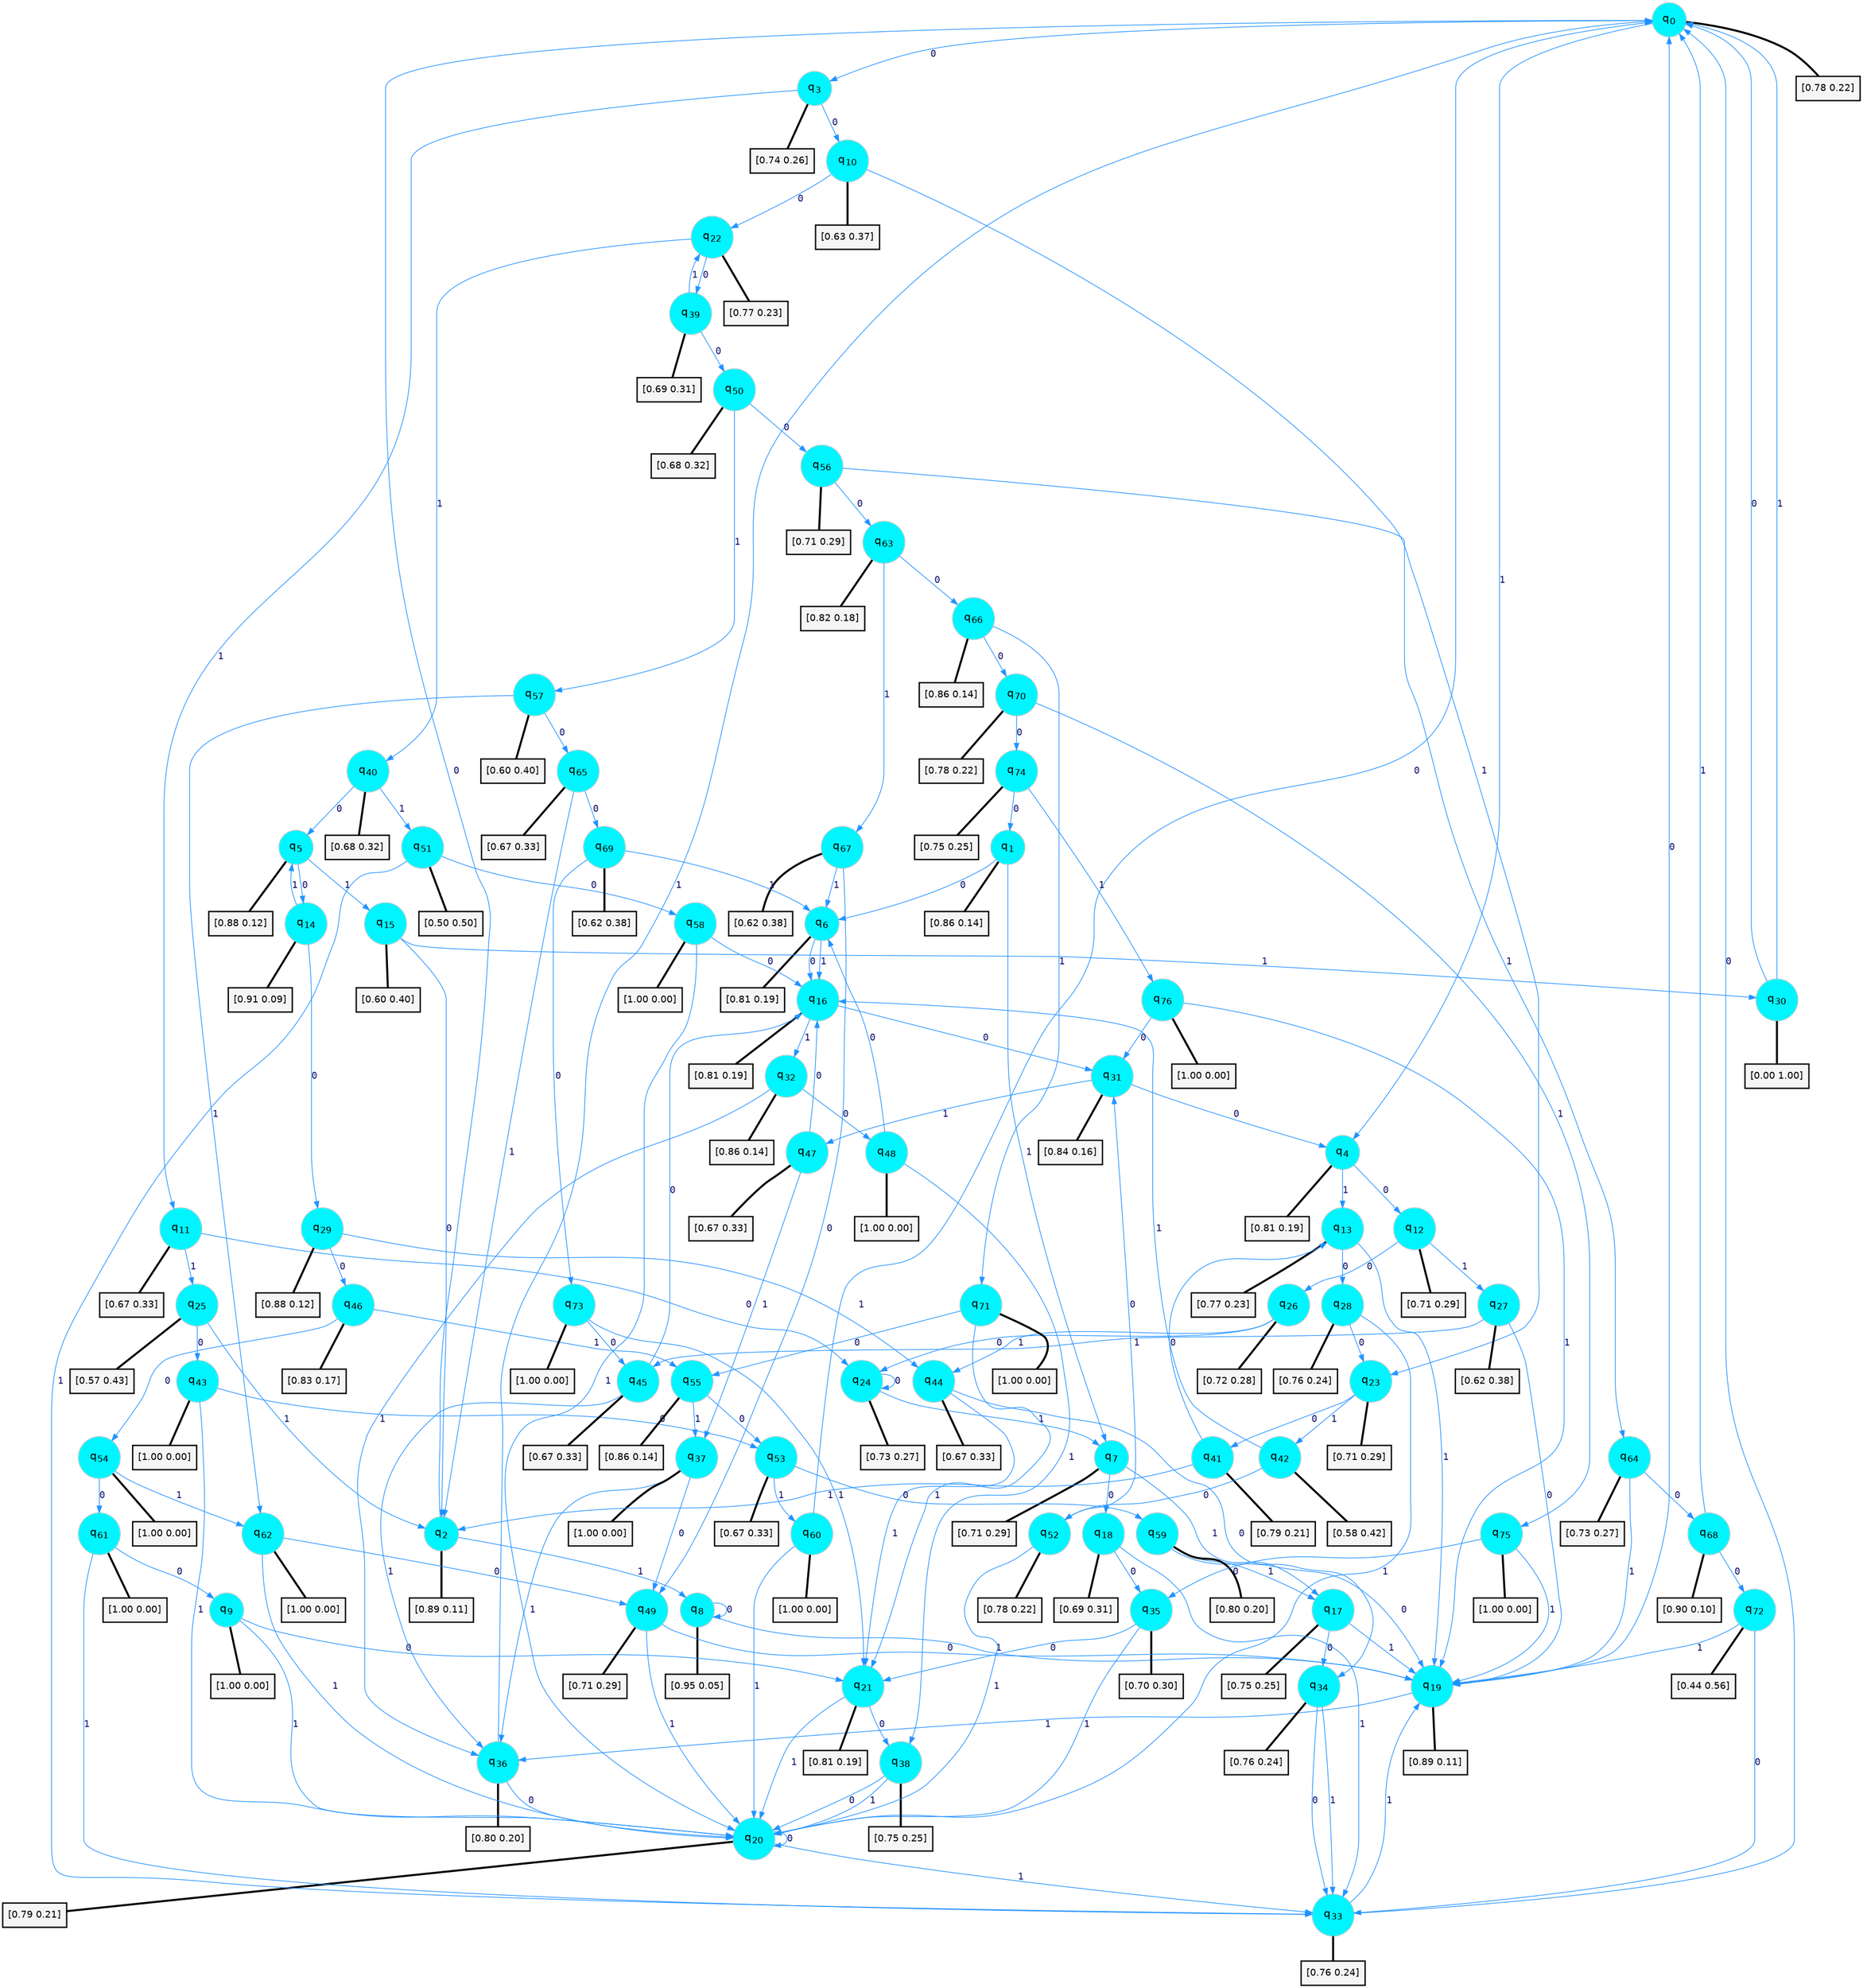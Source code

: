digraph G {
graph [
bgcolor=transparent, dpi=300, rankdir=TD, size="40,25"];
node [
color=gray, fillcolor=turquoise1, fontcolor=black, fontname=Helvetica, fontsize=16, fontweight=bold, shape=circle, style=filled];
edge [
arrowsize=1, color=dodgerblue1, fontcolor=midnightblue, fontname=courier, fontweight=bold, penwidth=1, style=solid, weight=20];
0[label=<q<SUB>0</SUB>>];
1[label=<q<SUB>1</SUB>>];
2[label=<q<SUB>2</SUB>>];
3[label=<q<SUB>3</SUB>>];
4[label=<q<SUB>4</SUB>>];
5[label=<q<SUB>5</SUB>>];
6[label=<q<SUB>6</SUB>>];
7[label=<q<SUB>7</SUB>>];
8[label=<q<SUB>8</SUB>>];
9[label=<q<SUB>9</SUB>>];
10[label=<q<SUB>10</SUB>>];
11[label=<q<SUB>11</SUB>>];
12[label=<q<SUB>12</SUB>>];
13[label=<q<SUB>13</SUB>>];
14[label=<q<SUB>14</SUB>>];
15[label=<q<SUB>15</SUB>>];
16[label=<q<SUB>16</SUB>>];
17[label=<q<SUB>17</SUB>>];
18[label=<q<SUB>18</SUB>>];
19[label=<q<SUB>19</SUB>>];
20[label=<q<SUB>20</SUB>>];
21[label=<q<SUB>21</SUB>>];
22[label=<q<SUB>22</SUB>>];
23[label=<q<SUB>23</SUB>>];
24[label=<q<SUB>24</SUB>>];
25[label=<q<SUB>25</SUB>>];
26[label=<q<SUB>26</SUB>>];
27[label=<q<SUB>27</SUB>>];
28[label=<q<SUB>28</SUB>>];
29[label=<q<SUB>29</SUB>>];
30[label=<q<SUB>30</SUB>>];
31[label=<q<SUB>31</SUB>>];
32[label=<q<SUB>32</SUB>>];
33[label=<q<SUB>33</SUB>>];
34[label=<q<SUB>34</SUB>>];
35[label=<q<SUB>35</SUB>>];
36[label=<q<SUB>36</SUB>>];
37[label=<q<SUB>37</SUB>>];
38[label=<q<SUB>38</SUB>>];
39[label=<q<SUB>39</SUB>>];
40[label=<q<SUB>40</SUB>>];
41[label=<q<SUB>41</SUB>>];
42[label=<q<SUB>42</SUB>>];
43[label=<q<SUB>43</SUB>>];
44[label=<q<SUB>44</SUB>>];
45[label=<q<SUB>45</SUB>>];
46[label=<q<SUB>46</SUB>>];
47[label=<q<SUB>47</SUB>>];
48[label=<q<SUB>48</SUB>>];
49[label=<q<SUB>49</SUB>>];
50[label=<q<SUB>50</SUB>>];
51[label=<q<SUB>51</SUB>>];
52[label=<q<SUB>52</SUB>>];
53[label=<q<SUB>53</SUB>>];
54[label=<q<SUB>54</SUB>>];
55[label=<q<SUB>55</SUB>>];
56[label=<q<SUB>56</SUB>>];
57[label=<q<SUB>57</SUB>>];
58[label=<q<SUB>58</SUB>>];
59[label=<q<SUB>59</SUB>>];
60[label=<q<SUB>60</SUB>>];
61[label=<q<SUB>61</SUB>>];
62[label=<q<SUB>62</SUB>>];
63[label=<q<SUB>63</SUB>>];
64[label=<q<SUB>64</SUB>>];
65[label=<q<SUB>65</SUB>>];
66[label=<q<SUB>66</SUB>>];
67[label=<q<SUB>67</SUB>>];
68[label=<q<SUB>68</SUB>>];
69[label=<q<SUB>69</SUB>>];
70[label=<q<SUB>70</SUB>>];
71[label=<q<SUB>71</SUB>>];
72[label=<q<SUB>72</SUB>>];
73[label=<q<SUB>73</SUB>>];
74[label=<q<SUB>74</SUB>>];
75[label=<q<SUB>75</SUB>>];
76[label=<q<SUB>76</SUB>>];
77[label="[0.78 0.22]", shape=box,fontcolor=black, fontname=Helvetica, fontsize=14, penwidth=2, fillcolor=whitesmoke,color=black];
78[label="[0.86 0.14]", shape=box,fontcolor=black, fontname=Helvetica, fontsize=14, penwidth=2, fillcolor=whitesmoke,color=black];
79[label="[0.89 0.11]", shape=box,fontcolor=black, fontname=Helvetica, fontsize=14, penwidth=2, fillcolor=whitesmoke,color=black];
80[label="[0.74 0.26]", shape=box,fontcolor=black, fontname=Helvetica, fontsize=14, penwidth=2, fillcolor=whitesmoke,color=black];
81[label="[0.81 0.19]", shape=box,fontcolor=black, fontname=Helvetica, fontsize=14, penwidth=2, fillcolor=whitesmoke,color=black];
82[label="[0.88 0.12]", shape=box,fontcolor=black, fontname=Helvetica, fontsize=14, penwidth=2, fillcolor=whitesmoke,color=black];
83[label="[0.81 0.19]", shape=box,fontcolor=black, fontname=Helvetica, fontsize=14, penwidth=2, fillcolor=whitesmoke,color=black];
84[label="[0.71 0.29]", shape=box,fontcolor=black, fontname=Helvetica, fontsize=14, penwidth=2, fillcolor=whitesmoke,color=black];
85[label="[0.95 0.05]", shape=box,fontcolor=black, fontname=Helvetica, fontsize=14, penwidth=2, fillcolor=whitesmoke,color=black];
86[label="[1.00 0.00]", shape=box,fontcolor=black, fontname=Helvetica, fontsize=14, penwidth=2, fillcolor=whitesmoke,color=black];
87[label="[0.63 0.37]", shape=box,fontcolor=black, fontname=Helvetica, fontsize=14, penwidth=2, fillcolor=whitesmoke,color=black];
88[label="[0.67 0.33]", shape=box,fontcolor=black, fontname=Helvetica, fontsize=14, penwidth=2, fillcolor=whitesmoke,color=black];
89[label="[0.71 0.29]", shape=box,fontcolor=black, fontname=Helvetica, fontsize=14, penwidth=2, fillcolor=whitesmoke,color=black];
90[label="[0.77 0.23]", shape=box,fontcolor=black, fontname=Helvetica, fontsize=14, penwidth=2, fillcolor=whitesmoke,color=black];
91[label="[0.91 0.09]", shape=box,fontcolor=black, fontname=Helvetica, fontsize=14, penwidth=2, fillcolor=whitesmoke,color=black];
92[label="[0.60 0.40]", shape=box,fontcolor=black, fontname=Helvetica, fontsize=14, penwidth=2, fillcolor=whitesmoke,color=black];
93[label="[0.81 0.19]", shape=box,fontcolor=black, fontname=Helvetica, fontsize=14, penwidth=2, fillcolor=whitesmoke,color=black];
94[label="[0.75 0.25]", shape=box,fontcolor=black, fontname=Helvetica, fontsize=14, penwidth=2, fillcolor=whitesmoke,color=black];
95[label="[0.69 0.31]", shape=box,fontcolor=black, fontname=Helvetica, fontsize=14, penwidth=2, fillcolor=whitesmoke,color=black];
96[label="[0.89 0.11]", shape=box,fontcolor=black, fontname=Helvetica, fontsize=14, penwidth=2, fillcolor=whitesmoke,color=black];
97[label="[0.79 0.21]", shape=box,fontcolor=black, fontname=Helvetica, fontsize=14, penwidth=2, fillcolor=whitesmoke,color=black];
98[label="[0.81 0.19]", shape=box,fontcolor=black, fontname=Helvetica, fontsize=14, penwidth=2, fillcolor=whitesmoke,color=black];
99[label="[0.77 0.23]", shape=box,fontcolor=black, fontname=Helvetica, fontsize=14, penwidth=2, fillcolor=whitesmoke,color=black];
100[label="[0.71 0.29]", shape=box,fontcolor=black, fontname=Helvetica, fontsize=14, penwidth=2, fillcolor=whitesmoke,color=black];
101[label="[0.73 0.27]", shape=box,fontcolor=black, fontname=Helvetica, fontsize=14, penwidth=2, fillcolor=whitesmoke,color=black];
102[label="[0.57 0.43]", shape=box,fontcolor=black, fontname=Helvetica, fontsize=14, penwidth=2, fillcolor=whitesmoke,color=black];
103[label="[0.72 0.28]", shape=box,fontcolor=black, fontname=Helvetica, fontsize=14, penwidth=2, fillcolor=whitesmoke,color=black];
104[label="[0.62 0.38]", shape=box,fontcolor=black, fontname=Helvetica, fontsize=14, penwidth=2, fillcolor=whitesmoke,color=black];
105[label="[0.76 0.24]", shape=box,fontcolor=black, fontname=Helvetica, fontsize=14, penwidth=2, fillcolor=whitesmoke,color=black];
106[label="[0.88 0.12]", shape=box,fontcolor=black, fontname=Helvetica, fontsize=14, penwidth=2, fillcolor=whitesmoke,color=black];
107[label="[0.00 1.00]", shape=box,fontcolor=black, fontname=Helvetica, fontsize=14, penwidth=2, fillcolor=whitesmoke,color=black];
108[label="[0.84 0.16]", shape=box,fontcolor=black, fontname=Helvetica, fontsize=14, penwidth=2, fillcolor=whitesmoke,color=black];
109[label="[0.86 0.14]", shape=box,fontcolor=black, fontname=Helvetica, fontsize=14, penwidth=2, fillcolor=whitesmoke,color=black];
110[label="[0.76 0.24]", shape=box,fontcolor=black, fontname=Helvetica, fontsize=14, penwidth=2, fillcolor=whitesmoke,color=black];
111[label="[0.76 0.24]", shape=box,fontcolor=black, fontname=Helvetica, fontsize=14, penwidth=2, fillcolor=whitesmoke,color=black];
112[label="[0.70 0.30]", shape=box,fontcolor=black, fontname=Helvetica, fontsize=14, penwidth=2, fillcolor=whitesmoke,color=black];
113[label="[0.80 0.20]", shape=box,fontcolor=black, fontname=Helvetica, fontsize=14, penwidth=2, fillcolor=whitesmoke,color=black];
114[label="[1.00 0.00]", shape=box,fontcolor=black, fontname=Helvetica, fontsize=14, penwidth=2, fillcolor=whitesmoke,color=black];
115[label="[0.75 0.25]", shape=box,fontcolor=black, fontname=Helvetica, fontsize=14, penwidth=2, fillcolor=whitesmoke,color=black];
116[label="[0.69 0.31]", shape=box,fontcolor=black, fontname=Helvetica, fontsize=14, penwidth=2, fillcolor=whitesmoke,color=black];
117[label="[0.68 0.32]", shape=box,fontcolor=black, fontname=Helvetica, fontsize=14, penwidth=2, fillcolor=whitesmoke,color=black];
118[label="[0.79 0.21]", shape=box,fontcolor=black, fontname=Helvetica, fontsize=14, penwidth=2, fillcolor=whitesmoke,color=black];
119[label="[0.58 0.42]", shape=box,fontcolor=black, fontname=Helvetica, fontsize=14, penwidth=2, fillcolor=whitesmoke,color=black];
120[label="[1.00 0.00]", shape=box,fontcolor=black, fontname=Helvetica, fontsize=14, penwidth=2, fillcolor=whitesmoke,color=black];
121[label="[0.67 0.33]", shape=box,fontcolor=black, fontname=Helvetica, fontsize=14, penwidth=2, fillcolor=whitesmoke,color=black];
122[label="[0.67 0.33]", shape=box,fontcolor=black, fontname=Helvetica, fontsize=14, penwidth=2, fillcolor=whitesmoke,color=black];
123[label="[0.83 0.17]", shape=box,fontcolor=black, fontname=Helvetica, fontsize=14, penwidth=2, fillcolor=whitesmoke,color=black];
124[label="[0.67 0.33]", shape=box,fontcolor=black, fontname=Helvetica, fontsize=14, penwidth=2, fillcolor=whitesmoke,color=black];
125[label="[1.00 0.00]", shape=box,fontcolor=black, fontname=Helvetica, fontsize=14, penwidth=2, fillcolor=whitesmoke,color=black];
126[label="[0.71 0.29]", shape=box,fontcolor=black, fontname=Helvetica, fontsize=14, penwidth=2, fillcolor=whitesmoke,color=black];
127[label="[0.68 0.32]", shape=box,fontcolor=black, fontname=Helvetica, fontsize=14, penwidth=2, fillcolor=whitesmoke,color=black];
128[label="[0.50 0.50]", shape=box,fontcolor=black, fontname=Helvetica, fontsize=14, penwidth=2, fillcolor=whitesmoke,color=black];
129[label="[0.78 0.22]", shape=box,fontcolor=black, fontname=Helvetica, fontsize=14, penwidth=2, fillcolor=whitesmoke,color=black];
130[label="[0.67 0.33]", shape=box,fontcolor=black, fontname=Helvetica, fontsize=14, penwidth=2, fillcolor=whitesmoke,color=black];
131[label="[1.00 0.00]", shape=box,fontcolor=black, fontname=Helvetica, fontsize=14, penwidth=2, fillcolor=whitesmoke,color=black];
132[label="[0.86 0.14]", shape=box,fontcolor=black, fontname=Helvetica, fontsize=14, penwidth=2, fillcolor=whitesmoke,color=black];
133[label="[0.71 0.29]", shape=box,fontcolor=black, fontname=Helvetica, fontsize=14, penwidth=2, fillcolor=whitesmoke,color=black];
134[label="[0.60 0.40]", shape=box,fontcolor=black, fontname=Helvetica, fontsize=14, penwidth=2, fillcolor=whitesmoke,color=black];
135[label="[1.00 0.00]", shape=box,fontcolor=black, fontname=Helvetica, fontsize=14, penwidth=2, fillcolor=whitesmoke,color=black];
136[label="[0.80 0.20]", shape=box,fontcolor=black, fontname=Helvetica, fontsize=14, penwidth=2, fillcolor=whitesmoke,color=black];
137[label="[1.00 0.00]", shape=box,fontcolor=black, fontname=Helvetica, fontsize=14, penwidth=2, fillcolor=whitesmoke,color=black];
138[label="[1.00 0.00]", shape=box,fontcolor=black, fontname=Helvetica, fontsize=14, penwidth=2, fillcolor=whitesmoke,color=black];
139[label="[1.00 0.00]", shape=box,fontcolor=black, fontname=Helvetica, fontsize=14, penwidth=2, fillcolor=whitesmoke,color=black];
140[label="[0.82 0.18]", shape=box,fontcolor=black, fontname=Helvetica, fontsize=14, penwidth=2, fillcolor=whitesmoke,color=black];
141[label="[0.73 0.27]", shape=box,fontcolor=black, fontname=Helvetica, fontsize=14, penwidth=2, fillcolor=whitesmoke,color=black];
142[label="[0.67 0.33]", shape=box,fontcolor=black, fontname=Helvetica, fontsize=14, penwidth=2, fillcolor=whitesmoke,color=black];
143[label="[0.86 0.14]", shape=box,fontcolor=black, fontname=Helvetica, fontsize=14, penwidth=2, fillcolor=whitesmoke,color=black];
144[label="[0.62 0.38]", shape=box,fontcolor=black, fontname=Helvetica, fontsize=14, penwidth=2, fillcolor=whitesmoke,color=black];
145[label="[0.90 0.10]", shape=box,fontcolor=black, fontname=Helvetica, fontsize=14, penwidth=2, fillcolor=whitesmoke,color=black];
146[label="[0.62 0.38]", shape=box,fontcolor=black, fontname=Helvetica, fontsize=14, penwidth=2, fillcolor=whitesmoke,color=black];
147[label="[0.78 0.22]", shape=box,fontcolor=black, fontname=Helvetica, fontsize=14, penwidth=2, fillcolor=whitesmoke,color=black];
148[label="[1.00 0.00]", shape=box,fontcolor=black, fontname=Helvetica, fontsize=14, penwidth=2, fillcolor=whitesmoke,color=black];
149[label="[0.44 0.56]", shape=box,fontcolor=black, fontname=Helvetica, fontsize=14, penwidth=2, fillcolor=whitesmoke,color=black];
150[label="[1.00 0.00]", shape=box,fontcolor=black, fontname=Helvetica, fontsize=14, penwidth=2, fillcolor=whitesmoke,color=black];
151[label="[0.75 0.25]", shape=box,fontcolor=black, fontname=Helvetica, fontsize=14, penwidth=2, fillcolor=whitesmoke,color=black];
152[label="[1.00 0.00]", shape=box,fontcolor=black, fontname=Helvetica, fontsize=14, penwidth=2, fillcolor=whitesmoke,color=black];
153[label="[1.00 0.00]", shape=box,fontcolor=black, fontname=Helvetica, fontsize=14, penwidth=2, fillcolor=whitesmoke,color=black];
0->3 [label=0];
0->4 [label=1];
0->77 [arrowhead=none, penwidth=3,color=black];
1->6 [label=0];
1->7 [label=1];
1->78 [arrowhead=none, penwidth=3,color=black];
2->0 [label=0];
2->8 [label=1];
2->79 [arrowhead=none, penwidth=3,color=black];
3->10 [label=0];
3->11 [label=1];
3->80 [arrowhead=none, penwidth=3,color=black];
4->12 [label=0];
4->13 [label=1];
4->81 [arrowhead=none, penwidth=3,color=black];
5->14 [label=0];
5->15 [label=1];
5->82 [arrowhead=none, penwidth=3,color=black];
6->16 [label=0];
6->16 [label=1];
6->83 [arrowhead=none, penwidth=3,color=black];
7->18 [label=0];
7->17 [label=1];
7->84 [arrowhead=none, penwidth=3,color=black];
8->8 [label=0];
8->19 [label=1];
8->85 [arrowhead=none, penwidth=3,color=black];
9->21 [label=0];
9->20 [label=1];
9->86 [arrowhead=none, penwidth=3,color=black];
10->22 [label=0];
10->23 [label=1];
10->87 [arrowhead=none, penwidth=3,color=black];
11->24 [label=0];
11->25 [label=1];
11->88 [arrowhead=none, penwidth=3,color=black];
12->26 [label=0];
12->27 [label=1];
12->89 [arrowhead=none, penwidth=3,color=black];
13->28 [label=0];
13->19 [label=1];
13->90 [arrowhead=none, penwidth=3,color=black];
14->29 [label=0];
14->5 [label=1];
14->91 [arrowhead=none, penwidth=3,color=black];
15->2 [label=0];
15->30 [label=1];
15->92 [arrowhead=none, penwidth=3,color=black];
16->31 [label=0];
16->32 [label=1];
16->93 [arrowhead=none, penwidth=3,color=black];
17->34 [label=0];
17->19 [label=1];
17->94 [arrowhead=none, penwidth=3,color=black];
18->35 [label=0];
18->33 [label=1];
18->95 [arrowhead=none, penwidth=3,color=black];
19->0 [label=0];
19->36 [label=1];
19->96 [arrowhead=none, penwidth=3,color=black];
20->20 [label=0];
20->33 [label=1];
20->97 [arrowhead=none, penwidth=3,color=black];
21->38 [label=0];
21->20 [label=1];
21->98 [arrowhead=none, penwidth=3,color=black];
22->39 [label=0];
22->40 [label=1];
22->99 [arrowhead=none, penwidth=3,color=black];
23->41 [label=0];
23->42 [label=1];
23->100 [arrowhead=none, penwidth=3,color=black];
24->24 [label=0];
24->7 [label=1];
24->101 [arrowhead=none, penwidth=3,color=black];
25->43 [label=0];
25->2 [label=1];
25->102 [arrowhead=none, penwidth=3,color=black];
26->24 [label=0];
26->44 [label=1];
26->103 [arrowhead=none, penwidth=3,color=black];
27->19 [label=0];
27->45 [label=1];
27->104 [arrowhead=none, penwidth=3,color=black];
28->23 [label=0];
28->20 [label=1];
28->105 [arrowhead=none, penwidth=3,color=black];
29->46 [label=0];
29->44 [label=1];
29->106 [arrowhead=none, penwidth=3,color=black];
30->0 [label=0];
30->0 [label=1];
30->107 [arrowhead=none, penwidth=3,color=black];
31->4 [label=0];
31->47 [label=1];
31->108 [arrowhead=none, penwidth=3,color=black];
32->48 [label=0];
32->36 [label=1];
32->109 [arrowhead=none, penwidth=3,color=black];
33->0 [label=0];
33->19 [label=1];
33->110 [arrowhead=none, penwidth=3,color=black];
34->33 [label=0];
34->33 [label=1];
34->111 [arrowhead=none, penwidth=3,color=black];
35->21 [label=0];
35->20 [label=1];
35->112 [arrowhead=none, penwidth=3,color=black];
36->20 [label=0];
36->0 [label=1];
36->113 [arrowhead=none, penwidth=3,color=black];
37->49 [label=0];
37->36 [label=1];
37->114 [arrowhead=none, penwidth=3,color=black];
38->20 [label=0];
38->20 [label=1];
38->115 [arrowhead=none, penwidth=3,color=black];
39->50 [label=0];
39->22 [label=1];
39->116 [arrowhead=none, penwidth=3,color=black];
40->5 [label=0];
40->51 [label=1];
40->117 [arrowhead=none, penwidth=3,color=black];
41->13 [label=0];
41->2 [label=1];
41->118 [arrowhead=none, penwidth=3,color=black];
42->52 [label=0];
42->16 [label=1];
42->119 [arrowhead=none, penwidth=3,color=black];
43->53 [label=0];
43->20 [label=1];
43->120 [arrowhead=none, penwidth=3,color=black];
44->34 [label=0];
44->21 [label=1];
44->121 [arrowhead=none, penwidth=3,color=black];
45->16 [label=0];
45->36 [label=1];
45->122 [arrowhead=none, penwidth=3,color=black];
46->54 [label=0];
46->55 [label=1];
46->123 [arrowhead=none, penwidth=3,color=black];
47->16 [label=0];
47->37 [label=1];
47->124 [arrowhead=none, penwidth=3,color=black];
48->6 [label=0];
48->38 [label=1];
48->125 [arrowhead=none, penwidth=3,color=black];
49->19 [label=0];
49->20 [label=1];
49->126 [arrowhead=none, penwidth=3,color=black];
50->56 [label=0];
50->57 [label=1];
50->127 [arrowhead=none, penwidth=3,color=black];
51->58 [label=0];
51->33 [label=1];
51->128 [arrowhead=none, penwidth=3,color=black];
52->31 [label=0];
52->20 [label=1];
52->129 [arrowhead=none, penwidth=3,color=black];
53->59 [label=0];
53->60 [label=1];
53->130 [arrowhead=none, penwidth=3,color=black];
54->61 [label=0];
54->62 [label=1];
54->131 [arrowhead=none, penwidth=3,color=black];
55->53 [label=0];
55->37 [label=1];
55->132 [arrowhead=none, penwidth=3,color=black];
56->63 [label=0];
56->64 [label=1];
56->133 [arrowhead=none, penwidth=3,color=black];
57->65 [label=0];
57->62 [label=1];
57->134 [arrowhead=none, penwidth=3,color=black];
58->16 [label=0];
58->20 [label=1];
58->135 [arrowhead=none, penwidth=3,color=black];
59->19 [label=0];
59->17 [label=1];
59->136 [arrowhead=none, penwidth=3,color=black];
60->0 [label=0];
60->20 [label=1];
60->137 [arrowhead=none, penwidth=3,color=black];
61->9 [label=0];
61->33 [label=1];
61->138 [arrowhead=none, penwidth=3,color=black];
62->49 [label=0];
62->20 [label=1];
62->139 [arrowhead=none, penwidth=3,color=black];
63->66 [label=0];
63->67 [label=1];
63->140 [arrowhead=none, penwidth=3,color=black];
64->68 [label=0];
64->19 [label=1];
64->141 [arrowhead=none, penwidth=3,color=black];
65->69 [label=0];
65->2 [label=1];
65->142 [arrowhead=none, penwidth=3,color=black];
66->70 [label=0];
66->71 [label=1];
66->143 [arrowhead=none, penwidth=3,color=black];
67->49 [label=0];
67->6 [label=1];
67->144 [arrowhead=none, penwidth=3,color=black];
68->72 [label=0];
68->0 [label=1];
68->145 [arrowhead=none, penwidth=3,color=black];
69->73 [label=0];
69->6 [label=1];
69->146 [arrowhead=none, penwidth=3,color=black];
70->74 [label=0];
70->75 [label=1];
70->147 [arrowhead=none, penwidth=3,color=black];
71->55 [label=0];
71->21 [label=1];
71->148 [arrowhead=none, penwidth=3,color=black];
72->33 [label=0];
72->19 [label=1];
72->149 [arrowhead=none, penwidth=3,color=black];
73->45 [label=0];
73->21 [label=1];
73->150 [arrowhead=none, penwidth=3,color=black];
74->1 [label=0];
74->76 [label=1];
74->151 [arrowhead=none, penwidth=3,color=black];
75->35 [label=0];
75->19 [label=1];
75->152 [arrowhead=none, penwidth=3,color=black];
76->31 [label=0];
76->19 [label=1];
76->153 [arrowhead=none, penwidth=3,color=black];
}
